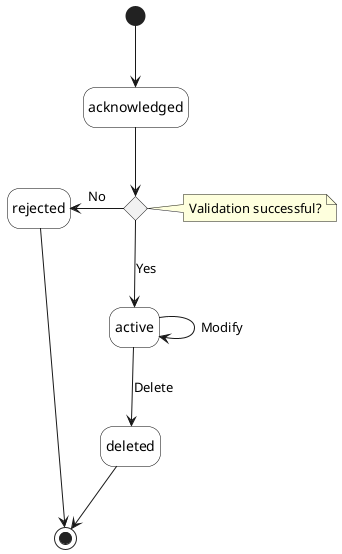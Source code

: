 @startuml performanceProfileStates

'skinparam Linetype polyline
'skinparam Linetype ortho
skinparam state {
    BackgroundColor White
    BorderColor Black
}
hide empty description

'''decisions'''
state validation_successful <<choice>> 
 note right of validation_successful : Validation successful?

''' diagram'''
[*] -d-> acknowledged

acknowledged -d-> validation_successful

validation_successful -l-> rejected: No

validation_successful -d-> active: Yes

active -d-> active: Modify

active --> deleted: Delete

rejected -d-> [*]
deleted -d-> [*]

@enduml